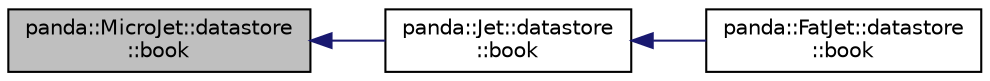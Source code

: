 digraph "panda::MicroJet::datastore::book"
{
 // INTERACTIVE_SVG=YES
  edge [fontname="Helvetica",fontsize="10",labelfontname="Helvetica",labelfontsize="10"];
  node [fontname="Helvetica",fontsize="10",shape=record];
  rankdir="LR";
  Node1 [label="panda::MicroJet::datastore\l::book",height=0.2,width=0.4,color="black", fillcolor="grey75", style="filled" fontcolor="black"];
  Node1 -> Node2 [dir="back",color="midnightblue",fontsize="10",style="solid"];
  Node2 [label="panda::Jet::datastore\l::book",height=0.2,width=0.4,color="black", fillcolor="white", style="filled",URL="$structpanda_1_1Jet_1_1datastore.html#a6b3a8bbeb4fa9c002c5eebbd97962095"];
  Node2 -> Node3 [dir="back",color="midnightblue",fontsize="10",style="solid"];
  Node3 [label="panda::FatJet::datastore\l::book",height=0.2,width=0.4,color="black", fillcolor="white", style="filled",URL="$structpanda_1_1FatJet_1_1datastore.html#abc4532c13b6be8b1feaf70e3504f5f59"];
}
